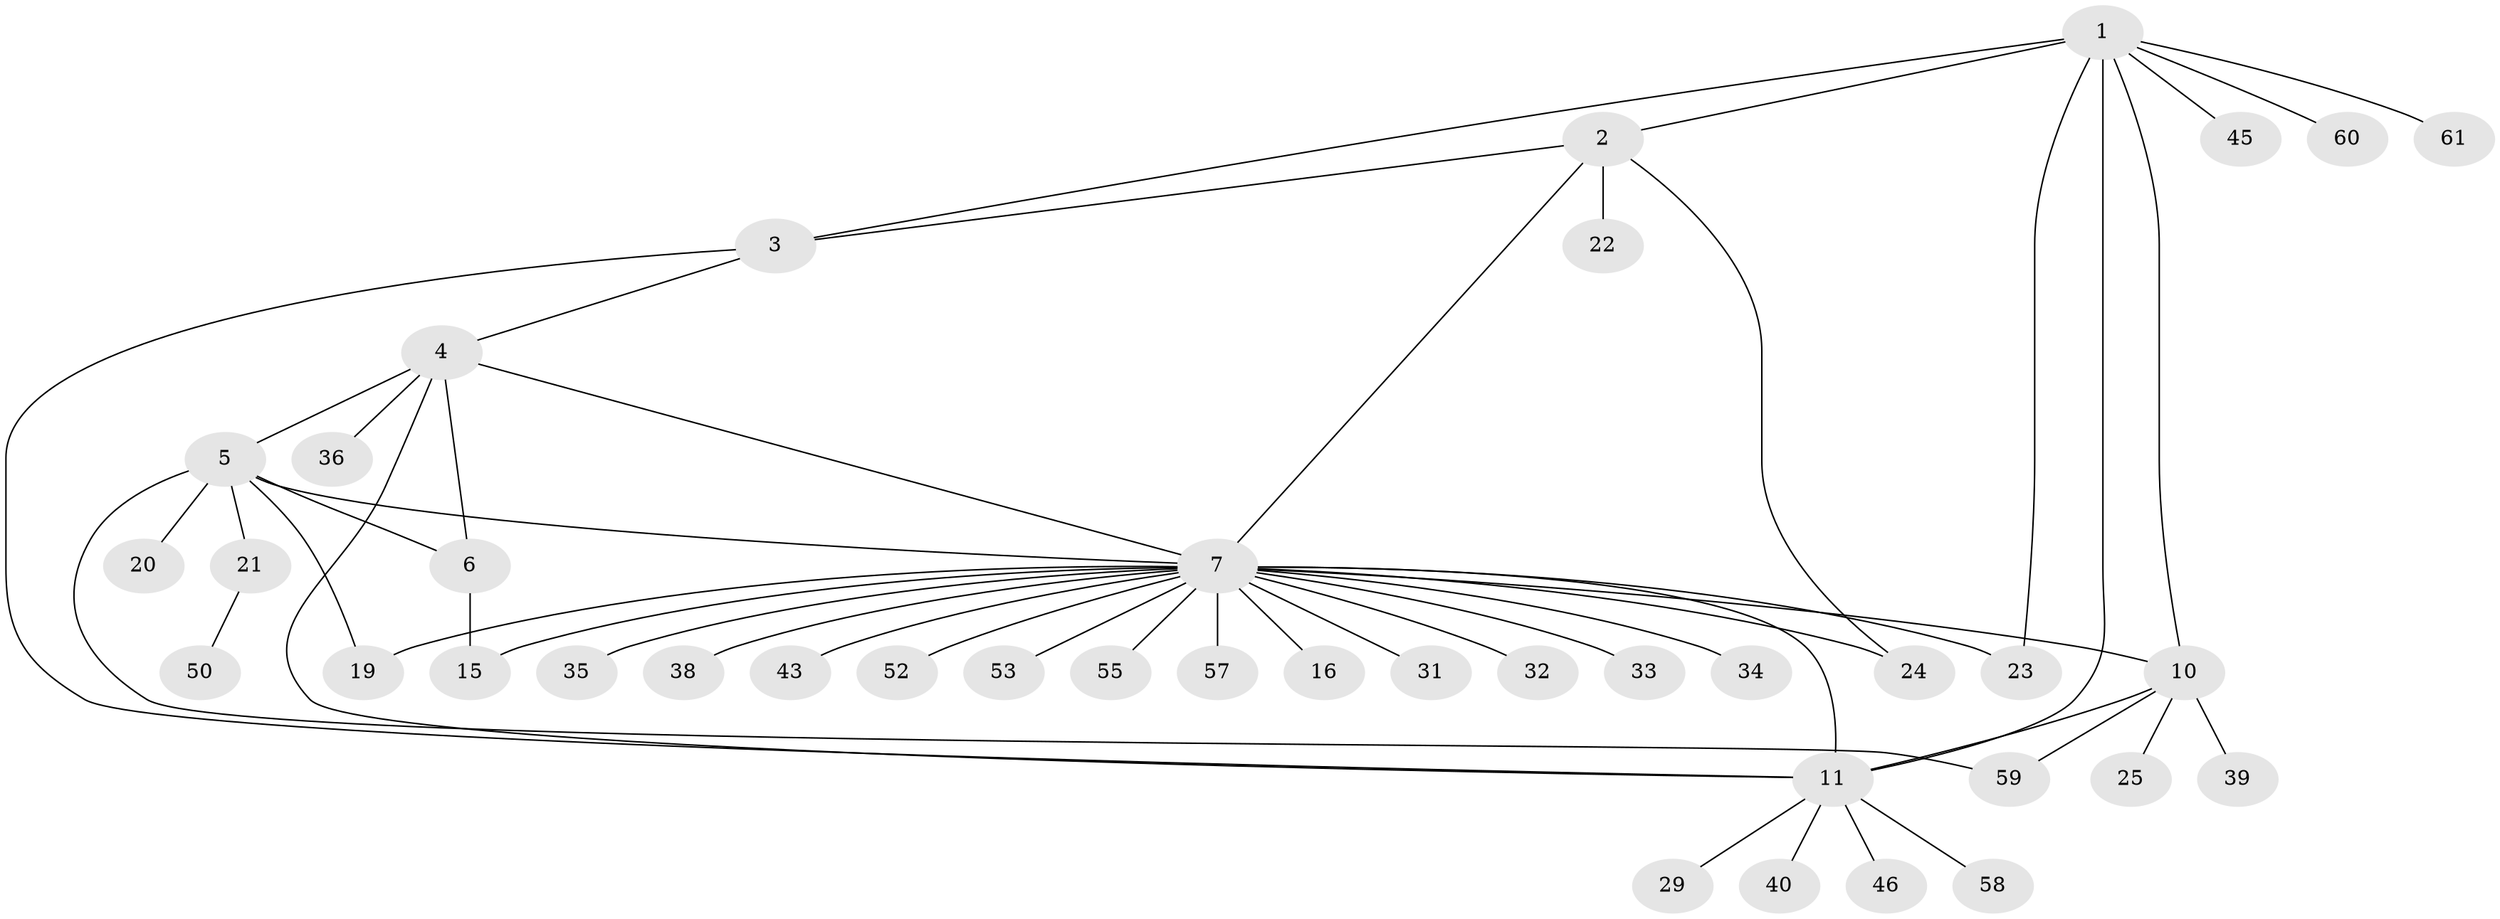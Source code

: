 // original degree distribution, {3: 0.13432835820895522, 8: 0.029850746268656716, 5: 0.014925373134328358, 6: 0.014925373134328358, 7: 0.04477611940298507, 4: 0.029850746268656716, 9: 0.014925373134328358, 11: 0.029850746268656716, 1: 0.5373134328358209, 2: 0.14925373134328357}
// Generated by graph-tools (version 1.1) at 2025/19/03/04/25 18:19:47]
// undirected, 40 vertices, 53 edges
graph export_dot {
graph [start="1"]
  node [color=gray90,style=filled];
  1 [super="+12"];
  2 [super="+18+66+17"];
  3 [super="+27+44"];
  4 [super="+41+30"];
  5;
  6;
  7 [super="+9+8"];
  10 [super="+37"];
  11;
  15;
  16;
  19;
  20;
  21;
  22 [super="+26"];
  23 [super="+49"];
  24 [super="+56+48+62"];
  25;
  29;
  31;
  32;
  33;
  34;
  35;
  36;
  38;
  39;
  40;
  43 [super="+67+54"];
  45;
  46 [super="+47"];
  50;
  52;
  53;
  55;
  57;
  58;
  59 [super="+65"];
  60 [super="+63"];
  61;
  1 -- 2 [weight=2];
  1 -- 3;
  1 -- 10;
  1 -- 11;
  1 -- 45;
  1 -- 23;
  1 -- 60;
  1 -- 61;
  2 -- 3;
  2 -- 24;
  2 -- 22;
  2 -- 7 [weight=2];
  3 -- 4;
  3 -- 11;
  4 -- 5;
  4 -- 6;
  4 -- 11;
  4 -- 36;
  4 -- 7;
  5 -- 6;
  5 -- 7;
  5 -- 19;
  5 -- 20;
  5 -- 21;
  5 -- 59;
  6 -- 15;
  7 -- 11;
  7 -- 15 [weight=2];
  7 -- 16;
  7 -- 19;
  7 -- 23;
  7 -- 24;
  7 -- 32;
  7 -- 33;
  7 -- 34;
  7 -- 35;
  7 -- 38;
  7 -- 52;
  7 -- 53;
  7 -- 55;
  7 -- 57;
  7 -- 10;
  7 -- 43;
  7 -- 31;
  10 -- 11;
  10 -- 25;
  10 -- 39;
  10 -- 59;
  11 -- 29;
  11 -- 40;
  11 -- 46;
  11 -- 58;
  21 -- 50;
}
